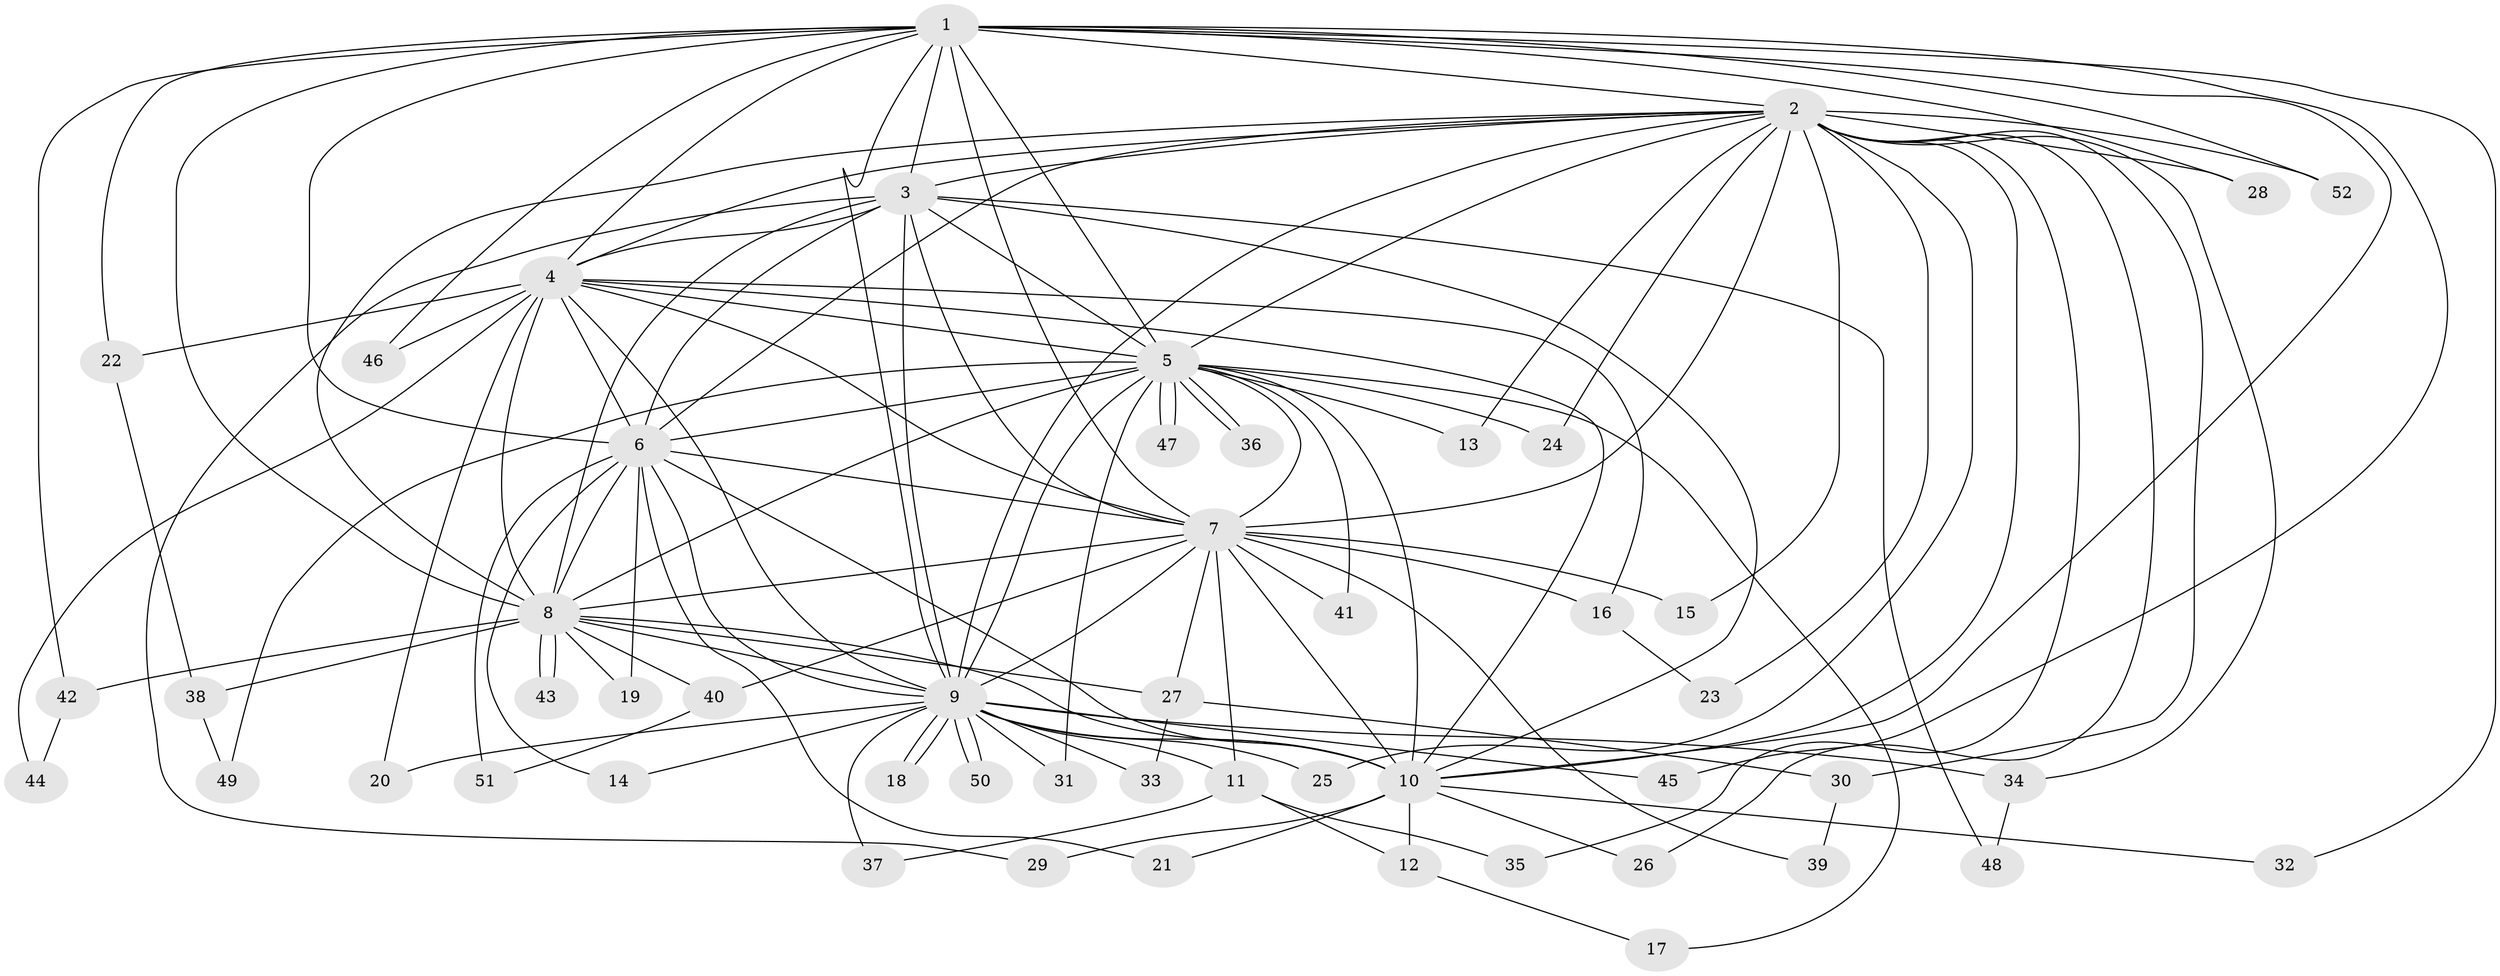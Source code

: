 // Generated by graph-tools (version 1.1) at 2025/11/02/27/25 16:11:02]
// undirected, 52 vertices, 129 edges
graph export_dot {
graph [start="1"]
  node [color=gray90,style=filled];
  1;
  2;
  3;
  4;
  5;
  6;
  7;
  8;
  9;
  10;
  11;
  12;
  13;
  14;
  15;
  16;
  17;
  18;
  19;
  20;
  21;
  22;
  23;
  24;
  25;
  26;
  27;
  28;
  29;
  30;
  31;
  32;
  33;
  34;
  35;
  36;
  37;
  38;
  39;
  40;
  41;
  42;
  43;
  44;
  45;
  46;
  47;
  48;
  49;
  50;
  51;
  52;
  1 -- 2;
  1 -- 3;
  1 -- 4;
  1 -- 5;
  1 -- 6;
  1 -- 7;
  1 -- 8;
  1 -- 9;
  1 -- 10;
  1 -- 22;
  1 -- 28;
  1 -- 32;
  1 -- 42;
  1 -- 45;
  1 -- 46;
  1 -- 52;
  2 -- 3;
  2 -- 4;
  2 -- 5;
  2 -- 6;
  2 -- 7;
  2 -- 8;
  2 -- 9;
  2 -- 10;
  2 -- 13;
  2 -- 15;
  2 -- 23;
  2 -- 24;
  2 -- 25;
  2 -- 26;
  2 -- 28;
  2 -- 30;
  2 -- 34;
  2 -- 35;
  2 -- 52;
  3 -- 4;
  3 -- 5;
  3 -- 6;
  3 -- 7;
  3 -- 8;
  3 -- 9;
  3 -- 10;
  3 -- 29;
  3 -- 48;
  4 -- 5;
  4 -- 6;
  4 -- 7;
  4 -- 8;
  4 -- 9;
  4 -- 10;
  4 -- 16;
  4 -- 20;
  4 -- 22;
  4 -- 44;
  4 -- 46;
  5 -- 6;
  5 -- 7;
  5 -- 8;
  5 -- 9;
  5 -- 10;
  5 -- 13;
  5 -- 17;
  5 -- 24;
  5 -- 31;
  5 -- 36;
  5 -- 36;
  5 -- 41;
  5 -- 47;
  5 -- 47;
  5 -- 49;
  6 -- 7;
  6 -- 8;
  6 -- 9;
  6 -- 10;
  6 -- 14;
  6 -- 19;
  6 -- 21;
  6 -- 51;
  7 -- 8;
  7 -- 9;
  7 -- 10;
  7 -- 11;
  7 -- 15;
  7 -- 16;
  7 -- 27;
  7 -- 39;
  7 -- 40;
  7 -- 41;
  8 -- 9;
  8 -- 10;
  8 -- 19;
  8 -- 27;
  8 -- 38;
  8 -- 40;
  8 -- 42;
  8 -- 43;
  8 -- 43;
  9 -- 10;
  9 -- 11;
  9 -- 14;
  9 -- 18;
  9 -- 18;
  9 -- 20;
  9 -- 25;
  9 -- 31;
  9 -- 33;
  9 -- 34;
  9 -- 37;
  9 -- 45;
  9 -- 50;
  9 -- 50;
  10 -- 12;
  10 -- 21;
  10 -- 26;
  10 -- 29;
  10 -- 32;
  11 -- 12;
  11 -- 35;
  11 -- 37;
  12 -- 17;
  16 -- 23;
  22 -- 38;
  27 -- 30;
  27 -- 33;
  30 -- 39;
  34 -- 48;
  38 -- 49;
  40 -- 51;
  42 -- 44;
}
